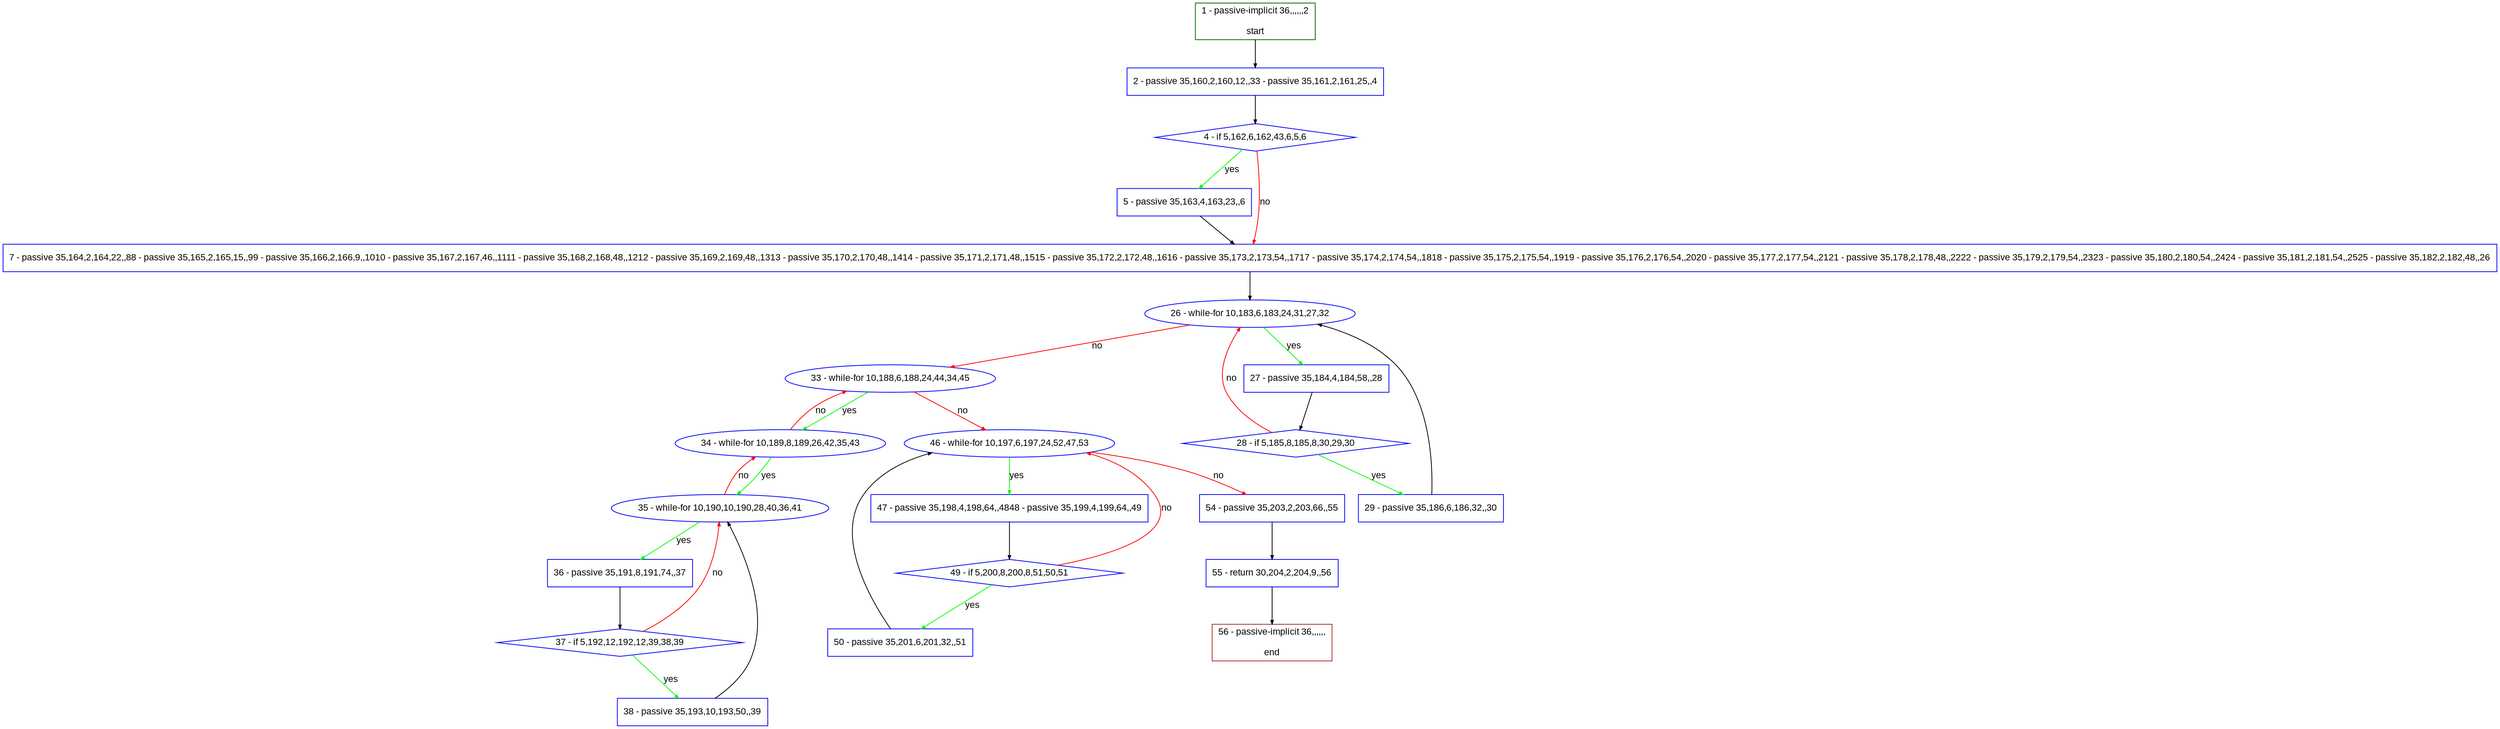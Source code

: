 digraph "" {
  graph [pack="true", label="", fontsize="12", packmode="clust", fontname="Arial", fillcolor="#FFFFCC", bgcolor="white", style="rounded,filled", compound="true"];
  node [node_initialized="no", label="", color="grey", fontsize="12", fillcolor="white", fontname="Arial", style="filled", shape="rectangle", compound="true", fixedsize="false"];
  edge [fontcolor="black", arrowhead="normal", arrowtail="none", arrowsize="0.5", ltail="", label="", color="black", fontsize="12", lhead="", fontname="Arial", dir="forward", compound="true"];
  __N1 [label="2 - passive 35,160,2,160,12,,33 - passive 35,161,2,161,25,,4", color="#0000ff", fillcolor="#ffffff", style="filled", shape="box"];
  __N2 [label="1 - passive-implicit 36,,,,,,2\n\nstart", color="#006400", fillcolor="#ffffff", style="filled", shape="box"];
  __N3 [label="4 - if 5,162,6,162,43,6,5,6", color="#0000ff", fillcolor="#ffffff", style="filled", shape="diamond"];
  __N4 [label="5 - passive 35,163,4,163,23,,6", color="#0000ff", fillcolor="#ffffff", style="filled", shape="box"];
  __N5 [label="7 - passive 35,164,2,164,22,,88 - passive 35,165,2,165,15,,99 - passive 35,166,2,166,9,,1010 - passive 35,167,2,167,46,,1111 - passive 35,168,2,168,48,,1212 - passive 35,169,2,169,48,,1313 - passive 35,170,2,170,48,,1414 - passive 35,171,2,171,48,,1515 - passive 35,172,2,172,48,,1616 - passive 35,173,2,173,54,,1717 - passive 35,174,2,174,54,,1818 - passive 35,175,2,175,54,,1919 - passive 35,176,2,176,54,,2020 - passive 35,177,2,177,54,,2121 - passive 35,178,2,178,48,,2222 - passive 35,179,2,179,54,,2323 - passive 35,180,2,180,54,,2424 - passive 35,181,2,181,54,,2525 - passive 35,182,2,182,48,,26", color="#0000ff", fillcolor="#ffffff", style="filled", shape="box"];
  __N6 [label="26 - while-for 10,183,6,183,24,31,27,32", color="#0000ff", fillcolor="#ffffff", style="filled", shape="oval"];
  __N7 [label="27 - passive 35,184,4,184,58,,28", color="#0000ff", fillcolor="#ffffff", style="filled", shape="box"];
  __N8 [label="33 - while-for 10,188,6,188,24,44,34,45", color="#0000ff", fillcolor="#ffffff", style="filled", shape="oval"];
  __N9 [label="28 - if 5,185,8,185,8,30,29,30", color="#0000ff", fillcolor="#ffffff", style="filled", shape="diamond"];
  __N10 [label="29 - passive 35,186,6,186,32,,30", color="#0000ff", fillcolor="#ffffff", style="filled", shape="box"];
  __N11 [label="34 - while-for 10,189,8,189,26,42,35,43", color="#0000ff", fillcolor="#ffffff", style="filled", shape="oval"];
  __N12 [label="46 - while-for 10,197,6,197,24,52,47,53", color="#0000ff", fillcolor="#ffffff", style="filled", shape="oval"];
  __N13 [label="35 - while-for 10,190,10,190,28,40,36,41", color="#0000ff", fillcolor="#ffffff", style="filled", shape="oval"];
  __N14 [label="36 - passive 35,191,8,191,74,,37", color="#0000ff", fillcolor="#ffffff", style="filled", shape="box"];
  __N15 [label="37 - if 5,192,12,192,12,39,38,39", color="#0000ff", fillcolor="#ffffff", style="filled", shape="diamond"];
  __N16 [label="38 - passive 35,193,10,193,50,,39", color="#0000ff", fillcolor="#ffffff", style="filled", shape="box"];
  __N17 [label="47 - passive 35,198,4,198,64,,4848 - passive 35,199,4,199,64,,49", color="#0000ff", fillcolor="#ffffff", style="filled", shape="box"];
  __N18 [label="54 - passive 35,203,2,203,66,,55", color="#0000ff", fillcolor="#ffffff", style="filled", shape="box"];
  __N19 [label="49 - if 5,200,8,200,8,51,50,51", color="#0000ff", fillcolor="#ffffff", style="filled", shape="diamond"];
  __N20 [label="50 - passive 35,201,6,201,32,,51", color="#0000ff", fillcolor="#ffffff", style="filled", shape="box"];
  __N21 [label="55 - return 30,204,2,204,9,,56", color="#0000ff", fillcolor="#ffffff", style="filled", shape="box"];
  __N22 [label="56 - passive-implicit 36,,,,,,\n\nend", color="#a52a2a", fillcolor="#ffffff", style="filled", shape="box"];
  __N2 -> __N1 [arrowhead="normal", arrowtail="none", color="#000000", label="", dir="forward"];
  __N1 -> __N3 [arrowhead="normal", arrowtail="none", color="#000000", label="", dir="forward"];
  __N3 -> __N4 [arrowhead="normal", arrowtail="none", color="#00ff00", label="yes", dir="forward"];
  __N3 -> __N5 [arrowhead="normal", arrowtail="none", color="#ff0000", label="no", dir="forward"];
  __N4 -> __N5 [arrowhead="normal", arrowtail="none", color="#000000", label="", dir="forward"];
  __N5 -> __N6 [arrowhead="normal", arrowtail="none", color="#000000", label="", dir="forward"];
  __N6 -> __N7 [arrowhead="normal", arrowtail="none", color="#00ff00", label="yes", dir="forward"];
  __N6 -> __N8 [arrowhead="normal", arrowtail="none", color="#ff0000", label="no", dir="forward"];
  __N7 -> __N9 [arrowhead="normal", arrowtail="none", color="#000000", label="", dir="forward"];
  __N9 -> __N6 [arrowhead="normal", arrowtail="none", color="#ff0000", label="no", dir="forward"];
  __N9 -> __N10 [arrowhead="normal", arrowtail="none", color="#00ff00", label="yes", dir="forward"];
  __N10 -> __N6 [arrowhead="normal", arrowtail="none", color="#000000", label="", dir="forward"];
  __N8 -> __N11 [arrowhead="normal", arrowtail="none", color="#00ff00", label="yes", dir="forward"];
  __N11 -> __N8 [arrowhead="normal", arrowtail="none", color="#ff0000", label="no", dir="forward"];
  __N8 -> __N12 [arrowhead="normal", arrowtail="none", color="#ff0000", label="no", dir="forward"];
  __N11 -> __N13 [arrowhead="normal", arrowtail="none", color="#00ff00", label="yes", dir="forward"];
  __N13 -> __N11 [arrowhead="normal", arrowtail="none", color="#ff0000", label="no", dir="forward"];
  __N13 -> __N14 [arrowhead="normal", arrowtail="none", color="#00ff00", label="yes", dir="forward"];
  __N14 -> __N15 [arrowhead="normal", arrowtail="none", color="#000000", label="", dir="forward"];
  __N15 -> __N13 [arrowhead="normal", arrowtail="none", color="#ff0000", label="no", dir="forward"];
  __N15 -> __N16 [arrowhead="normal", arrowtail="none", color="#00ff00", label="yes", dir="forward"];
  __N16 -> __N13 [arrowhead="normal", arrowtail="none", color="#000000", label="", dir="forward"];
  __N12 -> __N17 [arrowhead="normal", arrowtail="none", color="#00ff00", label="yes", dir="forward"];
  __N12 -> __N18 [arrowhead="normal", arrowtail="none", color="#ff0000", label="no", dir="forward"];
  __N17 -> __N19 [arrowhead="normal", arrowtail="none", color="#000000", label="", dir="forward"];
  __N19 -> __N12 [arrowhead="normal", arrowtail="none", color="#ff0000", label="no", dir="forward"];
  __N19 -> __N20 [arrowhead="normal", arrowtail="none", color="#00ff00", label="yes", dir="forward"];
  __N20 -> __N12 [arrowhead="normal", arrowtail="none", color="#000000", label="", dir="forward"];
  __N18 -> __N21 [arrowhead="normal", arrowtail="none", color="#000000", label="", dir="forward"];
  __N21 -> __N22 [arrowhead="normal", arrowtail="none", color="#000000", label="", dir="forward"];
}
